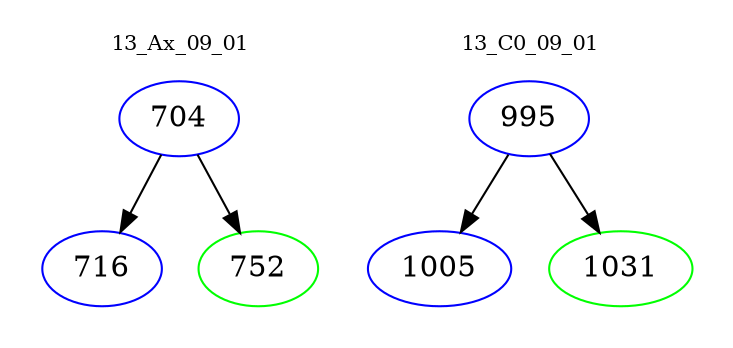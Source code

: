 digraph{
subgraph cluster_0 {
color = white
label = "13_Ax_09_01";
fontsize=10;
T0_704 [label="704", color="blue"]
T0_704 -> T0_716 [color="black"]
T0_716 [label="716", color="blue"]
T0_704 -> T0_752 [color="black"]
T0_752 [label="752", color="green"]
}
subgraph cluster_1 {
color = white
label = "13_C0_09_01";
fontsize=10;
T1_995 [label="995", color="blue"]
T1_995 -> T1_1005 [color="black"]
T1_1005 [label="1005", color="blue"]
T1_995 -> T1_1031 [color="black"]
T1_1031 [label="1031", color="green"]
}
}
